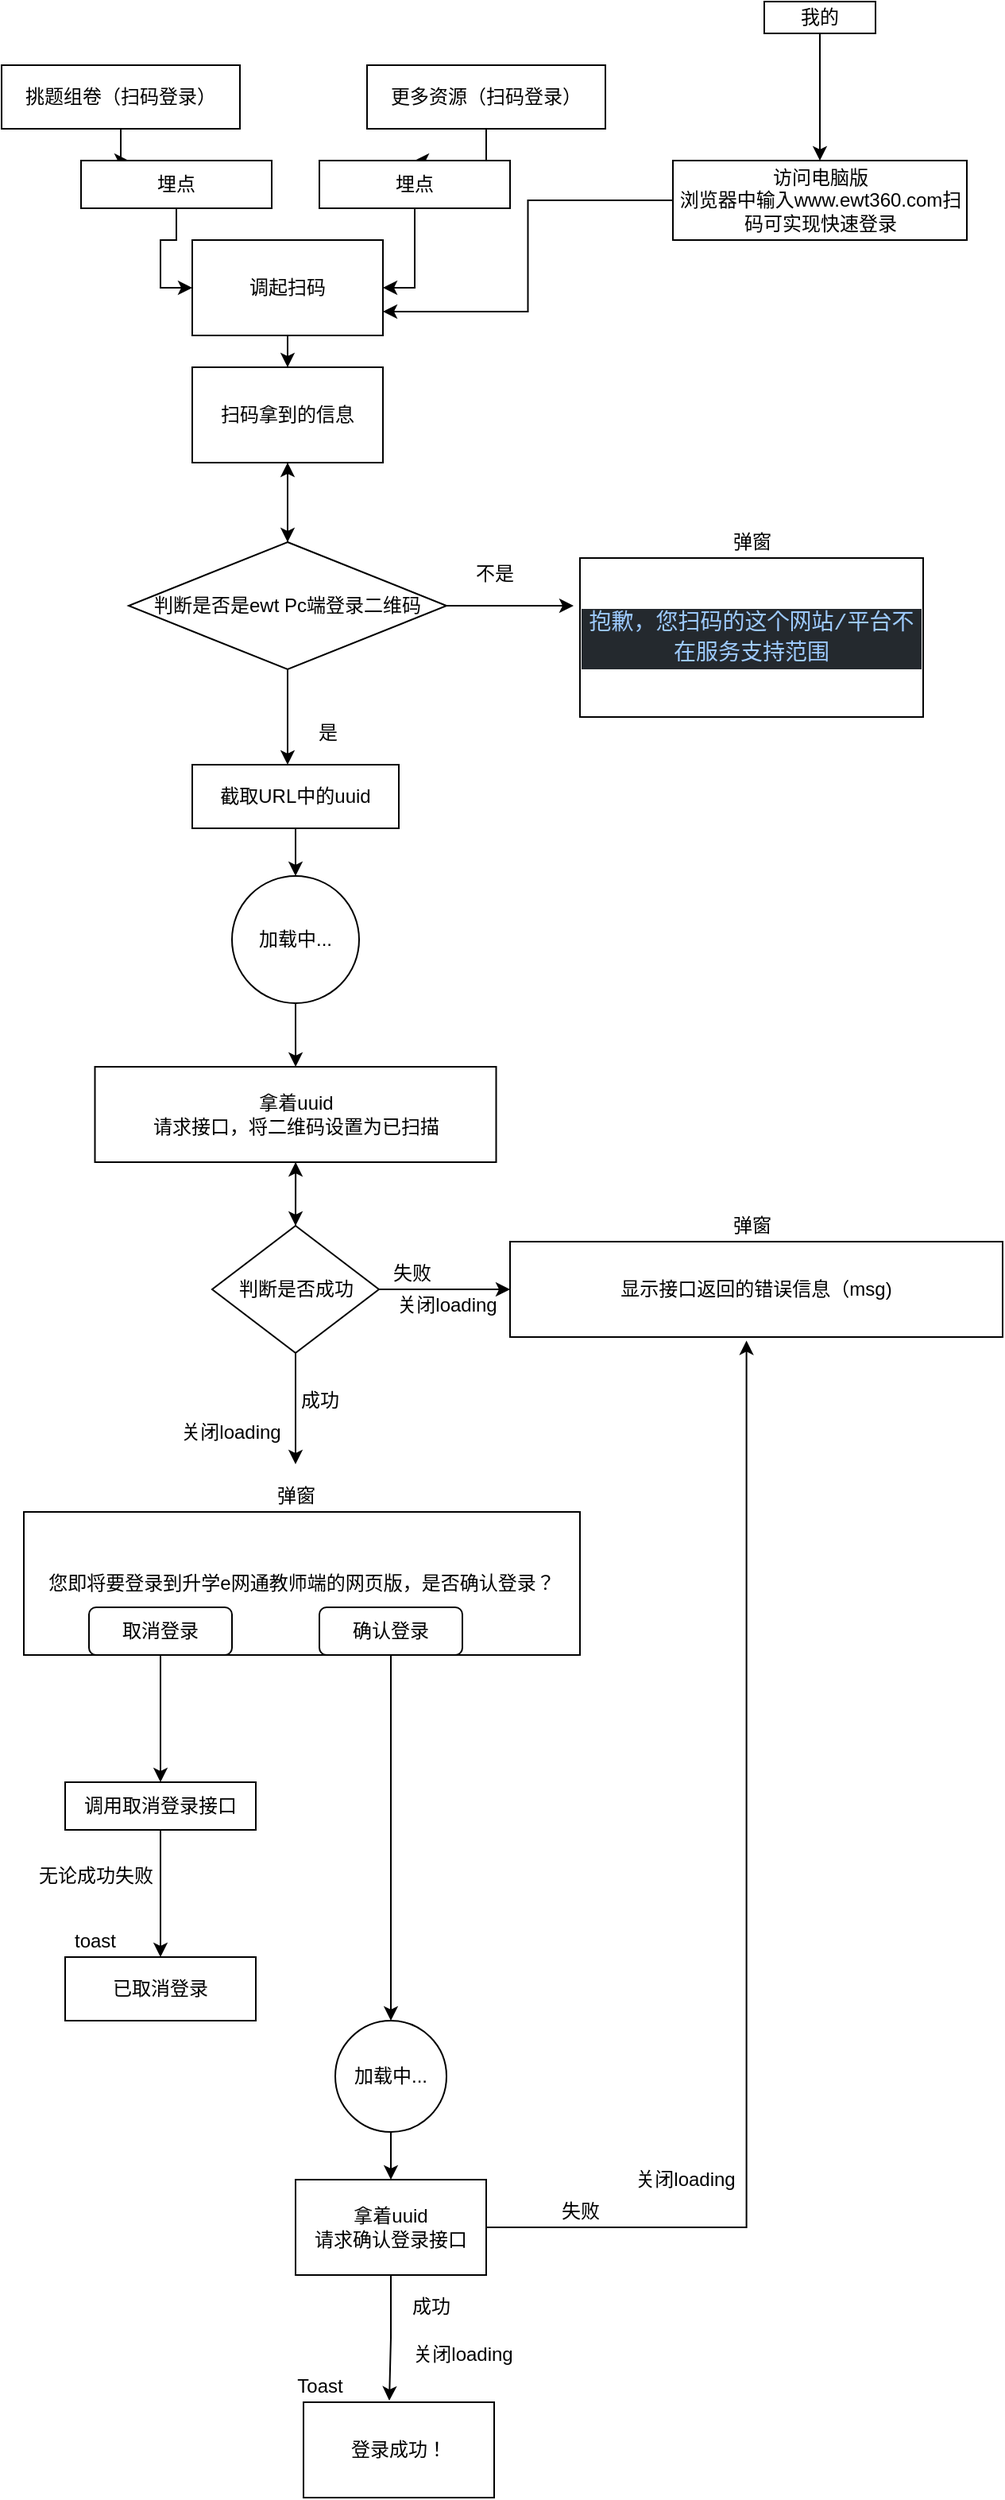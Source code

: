 <mxfile version="15.1.0" type="github">
  <diagram id="ZZ0EQuLUJnr3Kp4Zxc6z" name="Page-1">
    <mxGraphModel dx="1038" dy="523" grid="1" gridSize="10" guides="1" tooltips="1" connect="1" arrows="1" fold="1" page="1" pageScale="1" pageWidth="827" pageHeight="1169" math="0" shadow="0">
      <root>
        <mxCell id="0" />
        <mxCell id="1" parent="0" />
        <mxCell id="PbU087EfH39Y8QnQduup-5" style="edgeStyle=orthogonalEdgeStyle;rounded=0;orthogonalLoop=1;jettySize=auto;html=1;entryX=0.25;entryY=0;entryDx=0;entryDy=0;" edge="1" parent="1" source="PbU087EfH39Y8QnQduup-1" target="PbU087EfH39Y8QnQduup-3">
          <mxGeometry relative="1" as="geometry" />
        </mxCell>
        <mxCell id="PbU087EfH39Y8QnQduup-1" value="挑题组卷（扫码登录）" style="rounded=0;whiteSpace=wrap;html=1;" vertex="1" parent="1">
          <mxGeometry x="50" y="40" width="150" height="40" as="geometry" />
        </mxCell>
        <mxCell id="PbU087EfH39Y8QnQduup-6" style="edgeStyle=orthogonalEdgeStyle;rounded=0;orthogonalLoop=1;jettySize=auto;html=1;" edge="1" parent="1" source="PbU087EfH39Y8QnQduup-2" target="PbU087EfH39Y8QnQduup-4">
          <mxGeometry relative="1" as="geometry" />
        </mxCell>
        <mxCell id="PbU087EfH39Y8QnQduup-2" value="更多资源（扫码登录）" style="rounded=0;whiteSpace=wrap;html=1;" vertex="1" parent="1">
          <mxGeometry x="280" y="40" width="150" height="40" as="geometry" />
        </mxCell>
        <mxCell id="PbU087EfH39Y8QnQduup-9" style="edgeStyle=orthogonalEdgeStyle;rounded=0;orthogonalLoop=1;jettySize=auto;html=1;entryX=0;entryY=0.5;entryDx=0;entryDy=0;" edge="1" parent="1" source="PbU087EfH39Y8QnQduup-3" target="PbU087EfH39Y8QnQduup-7">
          <mxGeometry relative="1" as="geometry" />
        </mxCell>
        <mxCell id="PbU087EfH39Y8QnQduup-3" value="埋点" style="rounded=0;whiteSpace=wrap;html=1;" vertex="1" parent="1">
          <mxGeometry x="100" y="100" width="120" height="30" as="geometry" />
        </mxCell>
        <mxCell id="PbU087EfH39Y8QnQduup-8" style="edgeStyle=orthogonalEdgeStyle;rounded=0;orthogonalLoop=1;jettySize=auto;html=1;entryX=1;entryY=0.5;entryDx=0;entryDy=0;" edge="1" parent="1" source="PbU087EfH39Y8QnQduup-4" target="PbU087EfH39Y8QnQduup-7">
          <mxGeometry relative="1" as="geometry" />
        </mxCell>
        <mxCell id="PbU087EfH39Y8QnQduup-4" value="埋点" style="rounded=0;whiteSpace=wrap;html=1;" vertex="1" parent="1">
          <mxGeometry x="250" y="100" width="120" height="30" as="geometry" />
        </mxCell>
        <mxCell id="PbU087EfH39Y8QnQduup-12" value="" style="edgeStyle=orthogonalEdgeStyle;rounded=0;orthogonalLoop=1;jettySize=auto;html=1;" edge="1" parent="1" source="PbU087EfH39Y8QnQduup-7" target="PbU087EfH39Y8QnQduup-11">
          <mxGeometry relative="1" as="geometry" />
        </mxCell>
        <mxCell id="PbU087EfH39Y8QnQduup-7" value="调起扫码" style="rounded=0;whiteSpace=wrap;html=1;" vertex="1" parent="1">
          <mxGeometry x="170" y="150" width="120" height="60" as="geometry" />
        </mxCell>
        <mxCell id="PbU087EfH39Y8QnQduup-13" style="edgeStyle=orthogonalEdgeStyle;rounded=0;orthogonalLoop=1;jettySize=auto;html=1;" edge="1" parent="1" source="PbU087EfH39Y8QnQduup-11">
          <mxGeometry relative="1" as="geometry">
            <mxPoint x="230" y="340" as="targetPoint" />
          </mxGeometry>
        </mxCell>
        <mxCell id="PbU087EfH39Y8QnQduup-11" value="扫码拿到的信息" style="rounded=0;whiteSpace=wrap;html=1;" vertex="1" parent="1">
          <mxGeometry x="170" y="230" width="120" height="60" as="geometry" />
        </mxCell>
        <mxCell id="PbU087EfH39Y8QnQduup-15" value="" style="edgeStyle=orthogonalEdgeStyle;rounded=0;orthogonalLoop=1;jettySize=auto;html=1;" edge="1" parent="1" source="PbU087EfH39Y8QnQduup-14" target="PbU087EfH39Y8QnQduup-11">
          <mxGeometry relative="1" as="geometry" />
        </mxCell>
        <mxCell id="PbU087EfH39Y8QnQduup-18" style="edgeStyle=orthogonalEdgeStyle;rounded=0;orthogonalLoop=1;jettySize=auto;html=1;" edge="1" parent="1" source="PbU087EfH39Y8QnQduup-14">
          <mxGeometry relative="1" as="geometry">
            <mxPoint x="410" y="380" as="targetPoint" />
          </mxGeometry>
        </mxCell>
        <mxCell id="PbU087EfH39Y8QnQduup-22" style="edgeStyle=orthogonalEdgeStyle;rounded=0;orthogonalLoop=1;jettySize=auto;html=1;" edge="1" parent="1" source="PbU087EfH39Y8QnQduup-14">
          <mxGeometry relative="1" as="geometry">
            <mxPoint x="230" y="480" as="targetPoint" />
          </mxGeometry>
        </mxCell>
        <mxCell id="PbU087EfH39Y8QnQduup-14" value="判断是否是ewt Pc端登录二维码" style="rhombus;whiteSpace=wrap;html=1;" vertex="1" parent="1">
          <mxGeometry x="130" y="340" width="200" height="80" as="geometry" />
        </mxCell>
        <mxCell id="PbU087EfH39Y8QnQduup-19" value="不是" style="text;html=1;align=center;verticalAlign=middle;resizable=0;points=[];autosize=1;strokeColor=none;fillColor=none;" vertex="1" parent="1">
          <mxGeometry x="340" y="350" width="40" height="20" as="geometry" />
        </mxCell>
        <mxCell id="PbU087EfH39Y8QnQduup-20" value="&lt;div style=&quot;color: rgb(225 , 228 , 232) ; background-color: rgb(36 , 41 , 46) ; font-family: &amp;#34;consolas&amp;#34; , &amp;#34;courier new&amp;#34; , monospace ; font-size: 14px ; line-height: 19px&quot;&gt;&lt;span style=&quot;color: #9ecbff&quot;&gt;抱歉，您扫码的这个网站/平台不在服务支持范围&lt;/span&gt;&lt;/div&gt;" style="rounded=0;whiteSpace=wrap;html=1;" vertex="1" parent="1">
          <mxGeometry x="414" y="350" width="216" height="100" as="geometry" />
        </mxCell>
        <mxCell id="PbU087EfH39Y8QnQduup-21" value="弹窗" style="text;html=1;align=center;verticalAlign=middle;resizable=0;points=[];autosize=1;strokeColor=none;fillColor=none;" vertex="1" parent="1">
          <mxGeometry x="502" y="330" width="40" height="20" as="geometry" />
        </mxCell>
        <mxCell id="PbU087EfH39Y8QnQduup-23" value="是" style="text;html=1;align=center;verticalAlign=middle;resizable=0;points=[];autosize=1;strokeColor=none;fillColor=none;" vertex="1" parent="1">
          <mxGeometry x="240" y="450" width="30" height="20" as="geometry" />
        </mxCell>
        <mxCell id="PbU087EfH39Y8QnQduup-25" style="edgeStyle=orthogonalEdgeStyle;rounded=0;orthogonalLoop=1;jettySize=auto;html=1;" edge="1" parent="1" source="PbU087EfH39Y8QnQduup-24">
          <mxGeometry relative="1" as="geometry">
            <mxPoint x="235" y="550" as="targetPoint" />
          </mxGeometry>
        </mxCell>
        <mxCell id="PbU087EfH39Y8QnQduup-24" value="截取URL中的uuid" style="rounded=0;whiteSpace=wrap;html=1;" vertex="1" parent="1">
          <mxGeometry x="170" y="480" width="130" height="40" as="geometry" />
        </mxCell>
        <mxCell id="PbU087EfH39Y8QnQduup-28" style="edgeStyle=orthogonalEdgeStyle;rounded=0;orthogonalLoop=1;jettySize=auto;html=1;" edge="1" parent="1" source="PbU087EfH39Y8QnQduup-27" target="PbU087EfH39Y8QnQduup-29">
          <mxGeometry relative="1" as="geometry">
            <mxPoint x="235" y="670" as="targetPoint" />
          </mxGeometry>
        </mxCell>
        <mxCell id="PbU087EfH39Y8QnQduup-27" value="加载中..." style="ellipse;whiteSpace=wrap;html=1;aspect=fixed;" vertex="1" parent="1">
          <mxGeometry x="195" y="550" width="80" height="80" as="geometry" />
        </mxCell>
        <mxCell id="PbU087EfH39Y8QnQduup-32" style="edgeStyle=orthogonalEdgeStyle;rounded=0;orthogonalLoop=1;jettySize=auto;html=1;" edge="1" parent="1" source="PbU087EfH39Y8QnQduup-29">
          <mxGeometry relative="1" as="geometry">
            <mxPoint x="235" y="770" as="targetPoint" />
          </mxGeometry>
        </mxCell>
        <mxCell id="PbU087EfH39Y8QnQduup-29" value="拿着uuid&lt;br&gt;请求接口，将二维码设置为已扫描" style="rounded=0;whiteSpace=wrap;html=1;" vertex="1" parent="1">
          <mxGeometry x="108.75" y="670" width="252.5" height="60" as="geometry" />
        </mxCell>
        <mxCell id="PbU087EfH39Y8QnQduup-35" value="" style="edgeStyle=orthogonalEdgeStyle;rounded=0;orthogonalLoop=1;jettySize=auto;html=1;" edge="1" parent="1" source="PbU087EfH39Y8QnQduup-34" target="PbU087EfH39Y8QnQduup-29">
          <mxGeometry relative="1" as="geometry" />
        </mxCell>
        <mxCell id="PbU087EfH39Y8QnQduup-36" style="edgeStyle=orthogonalEdgeStyle;rounded=0;orthogonalLoop=1;jettySize=auto;html=1;" edge="1" parent="1" source="PbU087EfH39Y8QnQduup-34">
          <mxGeometry relative="1" as="geometry">
            <mxPoint x="370" y="810" as="targetPoint" />
          </mxGeometry>
        </mxCell>
        <mxCell id="PbU087EfH39Y8QnQduup-40" style="edgeStyle=orthogonalEdgeStyle;rounded=0;orthogonalLoop=1;jettySize=auto;html=1;" edge="1" parent="1" source="PbU087EfH39Y8QnQduup-34">
          <mxGeometry relative="1" as="geometry">
            <mxPoint x="235" y="920" as="targetPoint" />
          </mxGeometry>
        </mxCell>
        <mxCell id="PbU087EfH39Y8QnQduup-34" value="判断是否成功" style="rhombus;whiteSpace=wrap;html=1;" vertex="1" parent="1">
          <mxGeometry x="182.5" y="770" width="105" height="80" as="geometry" />
        </mxCell>
        <mxCell id="PbU087EfH39Y8QnQduup-37" value="失败" style="text;html=1;align=center;verticalAlign=middle;resizable=0;points=[];autosize=1;strokeColor=none;fillColor=none;" vertex="1" parent="1">
          <mxGeometry x="287.5" y="790" width="40" height="20" as="geometry" />
        </mxCell>
        <mxCell id="PbU087EfH39Y8QnQduup-38" value="显示接口返回的错误信息（msg)" style="rounded=0;whiteSpace=wrap;html=1;" vertex="1" parent="1">
          <mxGeometry x="370" y="780" width="310" height="60" as="geometry" />
        </mxCell>
        <mxCell id="PbU087EfH39Y8QnQduup-39" value="弹窗" style="text;html=1;align=center;verticalAlign=middle;resizable=0;points=[];autosize=1;strokeColor=none;fillColor=none;" vertex="1" parent="1">
          <mxGeometry x="502" y="760" width="40" height="20" as="geometry" />
        </mxCell>
        <mxCell id="PbU087EfH39Y8QnQduup-41" value="成功" style="text;html=1;align=center;verticalAlign=middle;resizable=0;points=[];autosize=1;strokeColor=none;fillColor=none;" vertex="1" parent="1">
          <mxGeometry x="230" y="870" width="40" height="20" as="geometry" />
        </mxCell>
        <mxCell id="PbU087EfH39Y8QnQduup-42" value="弹窗" style="text;html=1;align=center;verticalAlign=middle;resizable=0;points=[];autosize=1;strokeColor=none;fillColor=none;" vertex="1" parent="1">
          <mxGeometry x="215" y="930" width="40" height="20" as="geometry" />
        </mxCell>
        <mxCell id="PbU087EfH39Y8QnQduup-43" value="您即将要登录到升学e网通教师端的网页版，是否确认登录？&lt;br&gt;" style="rounded=0;whiteSpace=wrap;html=1;" vertex="1" parent="1">
          <mxGeometry x="64" y="950" width="350" height="90" as="geometry" />
        </mxCell>
        <mxCell id="PbU087EfH39Y8QnQduup-46" style="edgeStyle=orthogonalEdgeStyle;rounded=0;orthogonalLoop=1;jettySize=auto;html=1;" edge="1" parent="1" source="PbU087EfH39Y8QnQduup-44" target="PbU087EfH39Y8QnQduup-47">
          <mxGeometry relative="1" as="geometry">
            <mxPoint x="150" y="1080" as="targetPoint" />
          </mxGeometry>
        </mxCell>
        <mxCell id="PbU087EfH39Y8QnQduup-44" value="取消登录" style="rounded=1;whiteSpace=wrap;html=1;" vertex="1" parent="1">
          <mxGeometry x="105" y="1010" width="90" height="30" as="geometry" />
        </mxCell>
        <mxCell id="PbU087EfH39Y8QnQduup-53" style="edgeStyle=orthogonalEdgeStyle;rounded=0;orthogonalLoop=1;jettySize=auto;html=1;" edge="1" parent="1" source="PbU087EfH39Y8QnQduup-45" target="PbU087EfH39Y8QnQduup-54">
          <mxGeometry relative="1" as="geometry">
            <mxPoint x="295" y="1350" as="targetPoint" />
          </mxGeometry>
        </mxCell>
        <mxCell id="PbU087EfH39Y8QnQduup-45" value="确认登录" style="rounded=1;whiteSpace=wrap;html=1;" vertex="1" parent="1">
          <mxGeometry x="250" y="1010" width="90" height="30" as="geometry" />
        </mxCell>
        <mxCell id="PbU087EfH39Y8QnQduup-49" style="edgeStyle=orthogonalEdgeStyle;rounded=0;orthogonalLoop=1;jettySize=auto;html=1;" edge="1" parent="1" source="PbU087EfH39Y8QnQduup-47" target="PbU087EfH39Y8QnQduup-51">
          <mxGeometry relative="1" as="geometry">
            <mxPoint x="150" y="1210" as="targetPoint" />
          </mxGeometry>
        </mxCell>
        <mxCell id="PbU087EfH39Y8QnQduup-47" value="调用取消登录接口" style="rounded=0;whiteSpace=wrap;html=1;" vertex="1" parent="1">
          <mxGeometry x="90" y="1120" width="120" height="30" as="geometry" />
        </mxCell>
        <mxCell id="PbU087EfH39Y8QnQduup-50" value="无论成功失败" style="text;html=1;align=center;verticalAlign=middle;resizable=0;points=[];autosize=1;strokeColor=none;fillColor=none;" vertex="1" parent="1">
          <mxGeometry x="64" y="1169" width="90" height="20" as="geometry" />
        </mxCell>
        <mxCell id="PbU087EfH39Y8QnQduup-51" value="已取消登录" style="rounded=0;whiteSpace=wrap;html=1;" vertex="1" parent="1">
          <mxGeometry x="90" y="1230" width="120" height="40" as="geometry" />
        </mxCell>
        <mxCell id="PbU087EfH39Y8QnQduup-52" value="toast" style="text;html=1;strokeColor=none;fillColor=none;align=center;verticalAlign=middle;whiteSpace=wrap;rounded=0;" vertex="1" parent="1">
          <mxGeometry x="89" y="1210" width="40" height="20" as="geometry" />
        </mxCell>
        <mxCell id="PbU087EfH39Y8QnQduup-58" style="edgeStyle=orthogonalEdgeStyle;rounded=0;orthogonalLoop=1;jettySize=auto;html=1;" edge="1" parent="1" source="PbU087EfH39Y8QnQduup-54" target="PbU087EfH39Y8QnQduup-59">
          <mxGeometry relative="1" as="geometry">
            <mxPoint x="295" y="1380" as="targetPoint" />
          </mxGeometry>
        </mxCell>
        <mxCell id="PbU087EfH39Y8QnQduup-54" value="加载中..." style="ellipse;whiteSpace=wrap;html=1;aspect=fixed;" vertex="1" parent="1">
          <mxGeometry x="260" y="1270" width="70" height="70" as="geometry" />
        </mxCell>
        <mxCell id="PbU087EfH39Y8QnQduup-55" value="关闭loading" style="text;html=1;align=center;verticalAlign=middle;resizable=0;points=[];autosize=1;strokeColor=none;fillColor=none;" vertex="1" parent="1">
          <mxGeometry x="154" y="890" width="80" height="20" as="geometry" />
        </mxCell>
        <mxCell id="PbU087EfH39Y8QnQduup-57" value="关闭loading" style="text;html=1;align=center;verticalAlign=middle;resizable=0;points=[];autosize=1;strokeColor=none;fillColor=none;" vertex="1" parent="1">
          <mxGeometry x="290" y="810" width="80" height="20" as="geometry" />
        </mxCell>
        <mxCell id="PbU087EfH39Y8QnQduup-60" style="edgeStyle=orthogonalEdgeStyle;rounded=0;orthogonalLoop=1;jettySize=auto;html=1;" edge="1" parent="1" source="PbU087EfH39Y8QnQduup-59">
          <mxGeometry relative="1" as="geometry">
            <mxPoint x="294" y="1509" as="targetPoint" />
          </mxGeometry>
        </mxCell>
        <mxCell id="PbU087EfH39Y8QnQduup-61" style="edgeStyle=orthogonalEdgeStyle;rounded=0;orthogonalLoop=1;jettySize=auto;html=1;entryX=0.48;entryY=1.037;entryDx=0;entryDy=0;entryPerimeter=0;" edge="1" parent="1" source="PbU087EfH39Y8QnQduup-59" target="PbU087EfH39Y8QnQduup-38">
          <mxGeometry relative="1" as="geometry">
            <mxPoint x="480" y="1400" as="targetPoint" />
          </mxGeometry>
        </mxCell>
        <mxCell id="PbU087EfH39Y8QnQduup-59" value="拿着uuid&lt;br&gt;请求确认登录接口" style="rounded=0;whiteSpace=wrap;html=1;" vertex="1" parent="1">
          <mxGeometry x="235" y="1370" width="120" height="60" as="geometry" />
        </mxCell>
        <mxCell id="PbU087EfH39Y8QnQduup-62" value="失败" style="text;html=1;align=center;verticalAlign=middle;resizable=0;points=[];autosize=1;strokeColor=none;fillColor=none;" vertex="1" parent="1">
          <mxGeometry x="394" y="1380" width="40" height="20" as="geometry" />
        </mxCell>
        <mxCell id="PbU087EfH39Y8QnQduup-63" value="关闭loading" style="text;html=1;align=center;verticalAlign=middle;resizable=0;points=[];autosize=1;strokeColor=none;fillColor=none;" vertex="1" parent="1">
          <mxGeometry x="440" y="1360" width="80" height="20" as="geometry" />
        </mxCell>
        <mxCell id="PbU087EfH39Y8QnQduup-64" value="成功" style="text;html=1;align=center;verticalAlign=middle;resizable=0;points=[];autosize=1;strokeColor=none;fillColor=none;" vertex="1" parent="1">
          <mxGeometry x="300" y="1440" width="40" height="20" as="geometry" />
        </mxCell>
        <mxCell id="PbU087EfH39Y8QnQduup-65" value="Toast" style="text;html=1;align=center;verticalAlign=middle;resizable=0;points=[];autosize=1;strokeColor=none;fillColor=none;" vertex="1" parent="1">
          <mxGeometry x="230" y="1490" width="40" height="20" as="geometry" />
        </mxCell>
        <mxCell id="PbU087EfH39Y8QnQduup-66" value="登录成功！" style="rounded=0;whiteSpace=wrap;html=1;" vertex="1" parent="1">
          <mxGeometry x="240" y="1510" width="120" height="60" as="geometry" />
        </mxCell>
        <mxCell id="PbU087EfH39Y8QnQduup-68" style="edgeStyle=orthogonalEdgeStyle;rounded=0;orthogonalLoop=1;jettySize=auto;html=1;" edge="1" parent="1" source="PbU087EfH39Y8QnQduup-67" target="PbU087EfH39Y8QnQduup-69">
          <mxGeometry relative="1" as="geometry">
            <mxPoint x="565" y="50" as="targetPoint" />
          </mxGeometry>
        </mxCell>
        <mxCell id="PbU087EfH39Y8QnQduup-67" value="我的" style="rounded=0;whiteSpace=wrap;html=1;" vertex="1" parent="1">
          <mxGeometry x="530" width="70" height="20" as="geometry" />
        </mxCell>
        <mxCell id="PbU087EfH39Y8QnQduup-70" style="edgeStyle=orthogonalEdgeStyle;rounded=0;orthogonalLoop=1;jettySize=auto;html=1;entryX=1;entryY=0.75;entryDx=0;entryDy=0;" edge="1" parent="1" source="PbU087EfH39Y8QnQduup-69" target="PbU087EfH39Y8QnQduup-7">
          <mxGeometry relative="1" as="geometry">
            <mxPoint x="565" y="210" as="targetPoint" />
          </mxGeometry>
        </mxCell>
        <mxCell id="PbU087EfH39Y8QnQduup-69" value="访问电脑版&lt;br&gt;浏览器中输入www.ewt360.com扫码可实现快速登录" style="rounded=0;whiteSpace=wrap;html=1;" vertex="1" parent="1">
          <mxGeometry x="472.5" y="100" width="185" height="50" as="geometry" />
        </mxCell>
        <mxCell id="PbU087EfH39Y8QnQduup-71" value="关闭loading" style="text;html=1;align=center;verticalAlign=middle;resizable=0;points=[];autosize=1;strokeColor=none;fillColor=none;" vertex="1" parent="1">
          <mxGeometry x="300" y="1470" width="80" height="20" as="geometry" />
        </mxCell>
      </root>
    </mxGraphModel>
  </diagram>
</mxfile>

